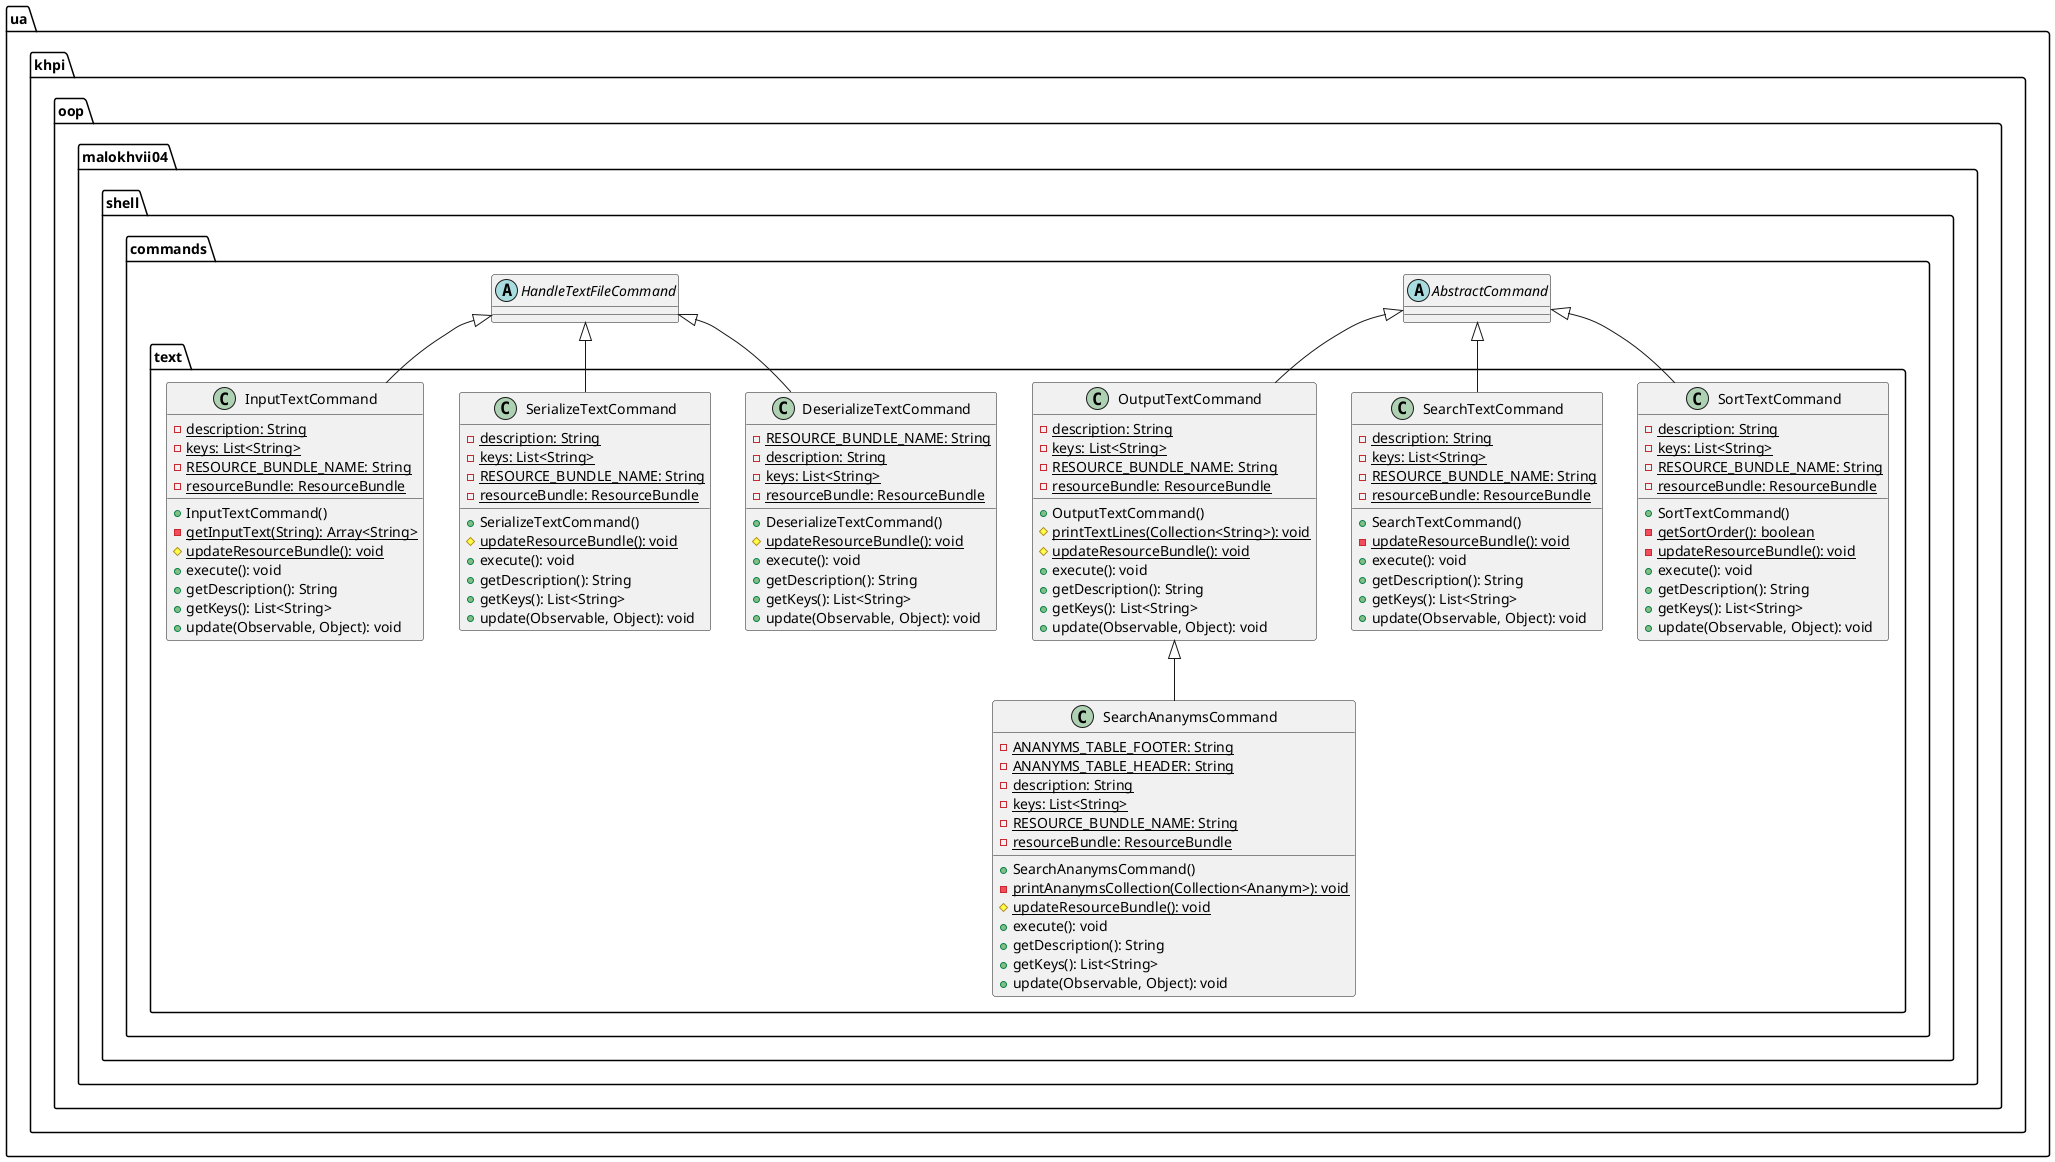 @startuml

    namespace ua.khpi.oop.malokhvii04.shell.commands.text {

        class SortTextCommand {
            {static} -description: String
            {static} -keys: List<String>
            {static} -RESOURCE_BUNDLE_NAME: String
            {static} -resourceBundle: ResourceBundle
            +SortTextCommand()
            {static} -getSortOrder(): boolean
            {static} -updateResourceBundle(): void
            +execute(): void
            +getDescription(): String
            +getKeys(): List<String>
            +update(Observable, Object): void
        }

        class SerializeTextCommand {
            {static} -description: String
            {static} -keys: List<String>
            {static} -RESOURCE_BUNDLE_NAME: String
            {static} -resourceBundle: ResourceBundle
            +SerializeTextCommand()
            {static} #updateResourceBundle(): void
            +execute(): void
            +getDescription(): String
            +getKeys(): List<String>
            +update(Observable, Object): void
        }

        class SearchTextCommand {
            {static} -description: String
            {static} -keys: List<String>
            {static} -RESOURCE_BUNDLE_NAME: String
            {static} -resourceBundle: ResourceBundle
            +SearchTextCommand()
            {static} -updateResourceBundle(): void
            +execute(): void
            +getDescription(): String
            +getKeys(): List<String>
            +update(Observable, Object): void
        }

        class SearchAnanymsCommand {
            {static} -ANANYMS_TABLE_FOOTER: String
            {static} -ANANYMS_TABLE_HEADER: String
            {static} -description: String
            {static} -keys: List<String>
            {static} -RESOURCE_BUNDLE_NAME: String
            {static} -resourceBundle: ResourceBundle
            +SearchAnanymsCommand()
            {static} -printAnanymsCollection(Collection<Ananym>): void
            {static} #updateResourceBundle(): void
            +execute(): void
            +getDescription(): String
            +getKeys(): List<String>
            +update(Observable, Object): void
        }

        class OutputTextCommand {
            {static} -description: String
            {static} -keys: List<String>
            {static} -RESOURCE_BUNDLE_NAME: String
            {static} -resourceBundle: ResourceBundle
            +OutputTextCommand()
            {static} #printTextLines(Collection<String>): void
            {static} #updateResourceBundle(): void
            +execute(): void
            +getDescription(): String
            +getKeys(): List<String>
            +update(Observable, Object): void
        }

        class InputTextCommand {
            {static} -description: String
            {static} -keys: List<String>
            {static} -RESOURCE_BUNDLE_NAME: String
            {static} -resourceBundle: ResourceBundle
            +InputTextCommand()
            {static} -getInputText(String): Array<String>
            {static} #updateResourceBundle(): void
            +execute(): void
            +getDescription(): String
            +getKeys(): List<String>
            +update(Observable, Object): void
        }

        class DeserializeTextCommand {
            {static} -RESOURCE_BUNDLE_NAME: String
            {static} -description: String
            {static} -keys: List<String>
            {static} -resourceBundle: ResourceBundle
            +DeserializeTextCommand()
            {static} #updateResourceBundle(): void
            +execute(): void
            +getDescription(): String
            +getKeys(): List<String>
            +update(Observable, Object): void
        }

        abstract class ua.khpi.oop.malokhvii04.shell.commands.AbstractCommand
        ua.khpi.oop.malokhvii04.shell.commands.AbstractCommand <|-- SortTextCommand

        abstract class ua.khpi.oop.malokhvii04.shell.commands.HandleTextFileCommand
        ua.khpi.oop.malokhvii04.shell.commands.HandleTextFileCommand <|-- SerializeTextCommand

        ua.khpi.oop.malokhvii04.shell.commands.AbstractCommand <|-- SearchTextCommand

        OutputTextCommand <|-- SearchAnanymsCommand

        ua.khpi.oop.malokhvii04.shell.commands.AbstractCommand <|-- OutputTextCommand

        ua.khpi.oop.malokhvii04.shell.commands.HandleTextFileCommand <|-- InputTextCommand

        ua.khpi.oop.malokhvii04.shell.commands.HandleTextFileCommand <|-- DeserializeTextCommand

    }

@enduml
